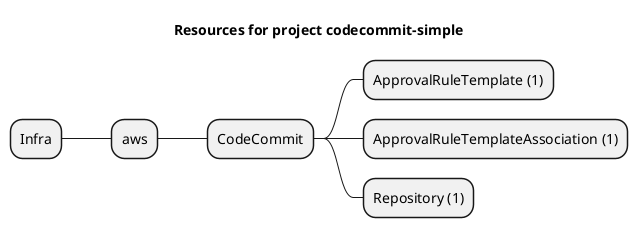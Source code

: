 @startmindmap
title Resources for project codecommit-simple
skinparam monochrome true
+ Infra
++ aws
+++ CodeCommit
++++ ApprovalRuleTemplate (1)
++++ ApprovalRuleTemplateAssociation (1)
++++ Repository (1)
@endmindmap